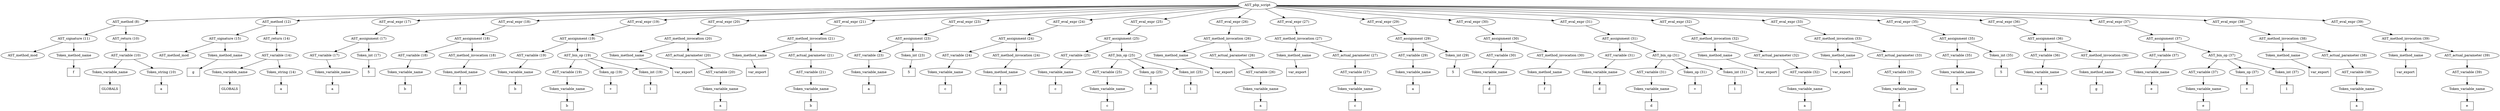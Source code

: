 /*
 * AST in dot format generated by phc -- the PHP compiler
 */

digraph AST {
node_0 [label="AST_php_script"];
node_1 [label="AST_method (8)"];
node_2 [label="AST_signature (11)"];
node_3 [label="AST_method_mod"];
node_4 [label="Token_method_name"];
node_5 [label="f", shape=box]
node_4 -> node_5;
node_2 -> node_4;
node_2 -> node_3;
node_6 [label="AST_return (10)"];
node_7 [label="AST_variable (10)"];
node_8 [label="Token_variable_name"];
node_9 [label="GLOBALS", shape=box]
node_8 -> node_9;
node_10 [label="Token_string (10)"];
node_11 [label="a", shape=box]
node_10 -> node_11;
node_7 -> node_10;
node_7 -> node_8;
node_6 -> node_7;
node_1 -> node_6;
node_1 -> node_2;
node_12 [label="AST_method (12)"];
node_13 [label="AST_signature (15)"];
node_14 [label="AST_method_mod"];
node_15 [label="Token_method_name"];
node_16 [label="g", shape=box]
node_15 -> node_16;
node_13 -> node_15;
node_13 -> node_14;
node_17 [label="AST_return (14)"];
node_18 [label="AST_variable (14)"];
node_19 [label="Token_variable_name"];
node_20 [label="GLOBALS", shape=box]
node_19 -> node_20;
node_21 [label="Token_string (14)"];
node_22 [label="a", shape=box]
node_21 -> node_22;
node_18 -> node_21;
node_18 -> node_19;
node_17 -> node_18;
node_12 -> node_17;
node_12 -> node_13;
node_23 [label="AST_eval_expr (17)"];
node_24 [label="AST_assignment (17)"];
node_25 [label="AST_variable (17)"];
node_26 [label="Token_variable_name"];
node_27 [label="a", shape=box]
node_26 -> node_27;
node_25 -> node_26;
node_28 [label="Token_int (17)"];
node_29 [label="5", shape=box]
node_28 -> node_29;
node_24 -> node_28;
node_24 -> node_25;
node_23 -> node_24;
node_30 [label="AST_eval_expr (18)"];
node_31 [label="AST_assignment (18)"];
node_32 [label="AST_variable (18)"];
node_33 [label="Token_variable_name"];
node_34 [label="b", shape=box]
node_33 -> node_34;
node_32 -> node_33;
node_35 [label="AST_method_invocation (18)"];
node_36 [label="Token_method_name"];
node_37 [label="f", shape=box]
node_36 -> node_37;
node_35 -> node_36;
node_31 -> node_35;
node_31 -> node_32;
node_30 -> node_31;
node_38 [label="AST_eval_expr (19)"];
node_39 [label="AST_assignment (19)"];
node_40 [label="AST_variable (19)"];
node_41 [label="Token_variable_name"];
node_42 [label="b", shape=box]
node_41 -> node_42;
node_40 -> node_41;
node_43 [label="AST_bin_op (19)"];
node_44 [label="AST_variable (19)"];
node_45 [label="Token_variable_name"];
node_46 [label="b", shape=box]
node_45 -> node_46;
node_44 -> node_45;
node_47 [label="Token_op (19)"];
node_48 [label="+", shape=box]
node_47 -> node_48;
node_49 [label="Token_int (19)"];
node_50 [label="1", shape=box]
node_49 -> node_50;
node_43 -> node_49;
node_43 -> node_47;
node_43 -> node_44;
node_39 -> node_43;
node_39 -> node_40;
node_38 -> node_39;
node_51 [label="AST_eval_expr (20)"];
node_52 [label="AST_method_invocation (20)"];
node_53 [label="Token_method_name"];
node_54 [label="var_export", shape=box]
node_53 -> node_54;
node_55 [label="AST_actual_parameter (20)"];
node_56 [label="AST_variable (20)"];
node_57 [label="Token_variable_name"];
node_58 [label="a", shape=box]
node_57 -> node_58;
node_56 -> node_57;
node_55 -> node_56;
node_52 -> node_55;
node_52 -> node_53;
node_51 -> node_52;
node_59 [label="AST_eval_expr (21)"];
node_60 [label="AST_method_invocation (21)"];
node_61 [label="Token_method_name"];
node_62 [label="var_export", shape=box]
node_61 -> node_62;
node_63 [label="AST_actual_parameter (21)"];
node_64 [label="AST_variable (21)"];
node_65 [label="Token_variable_name"];
node_66 [label="b", shape=box]
node_65 -> node_66;
node_64 -> node_65;
node_63 -> node_64;
node_60 -> node_63;
node_60 -> node_61;
node_59 -> node_60;
node_67 [label="AST_eval_expr (23)"];
node_68 [label="AST_assignment (23)"];
node_69 [label="AST_variable (23)"];
node_70 [label="Token_variable_name"];
node_71 [label="a", shape=box]
node_70 -> node_71;
node_69 -> node_70;
node_72 [label="Token_int (23)"];
node_73 [label="5", shape=box]
node_72 -> node_73;
node_68 -> node_72;
node_68 -> node_69;
node_67 -> node_68;
node_74 [label="AST_eval_expr (24)"];
node_75 [label="AST_assignment (24)"];
node_76 [label="AST_variable (24)"];
node_77 [label="Token_variable_name"];
node_78 [label="c", shape=box]
node_77 -> node_78;
node_76 -> node_77;
node_79 [label="AST_method_invocation (24)"];
node_80 [label="Token_method_name"];
node_81 [label="g", shape=box]
node_80 -> node_81;
node_79 -> node_80;
node_75 -> node_79;
node_75 -> node_76;
node_74 -> node_75;
node_82 [label="AST_eval_expr (25)"];
node_83 [label="AST_assignment (25)"];
node_84 [label="AST_variable (25)"];
node_85 [label="Token_variable_name"];
node_86 [label="c", shape=box]
node_85 -> node_86;
node_84 -> node_85;
node_87 [label="AST_bin_op (25)"];
node_88 [label="AST_variable (25)"];
node_89 [label="Token_variable_name"];
node_90 [label="c", shape=box]
node_89 -> node_90;
node_88 -> node_89;
node_91 [label="Token_op (25)"];
node_92 [label="+", shape=box]
node_91 -> node_92;
node_93 [label="Token_int (25)"];
node_94 [label="1", shape=box]
node_93 -> node_94;
node_87 -> node_93;
node_87 -> node_91;
node_87 -> node_88;
node_83 -> node_87;
node_83 -> node_84;
node_82 -> node_83;
node_95 [label="AST_eval_expr (26)"];
node_96 [label="AST_method_invocation (26)"];
node_97 [label="Token_method_name"];
node_98 [label="var_export", shape=box]
node_97 -> node_98;
node_99 [label="AST_actual_parameter (26)"];
node_100 [label="AST_variable (26)"];
node_101 [label="Token_variable_name"];
node_102 [label="a", shape=box]
node_101 -> node_102;
node_100 -> node_101;
node_99 -> node_100;
node_96 -> node_99;
node_96 -> node_97;
node_95 -> node_96;
node_103 [label="AST_eval_expr (27)"];
node_104 [label="AST_method_invocation (27)"];
node_105 [label="Token_method_name"];
node_106 [label="var_export", shape=box]
node_105 -> node_106;
node_107 [label="AST_actual_parameter (27)"];
node_108 [label="AST_variable (27)"];
node_109 [label="Token_variable_name"];
node_110 [label="c", shape=box]
node_109 -> node_110;
node_108 -> node_109;
node_107 -> node_108;
node_104 -> node_107;
node_104 -> node_105;
node_103 -> node_104;
node_111 [label="AST_eval_expr (29)"];
node_112 [label="AST_assignment (29)"];
node_113 [label="AST_variable (29)"];
node_114 [label="Token_variable_name"];
node_115 [label="a", shape=box]
node_114 -> node_115;
node_113 -> node_114;
node_116 [label="Token_int (29)"];
node_117 [label="5", shape=box]
node_116 -> node_117;
node_112 -> node_116;
node_112 -> node_113;
node_111 -> node_112;
node_118 [label="AST_eval_expr (30)"];
node_119 [label="AST_assignment (30)"];
node_120 [label="AST_variable (30)"];
node_121 [label="Token_variable_name"];
node_122 [label="d", shape=box]
node_121 -> node_122;
node_120 -> node_121;
node_123 [label="AST_method_invocation (30)"];
node_124 [label="Token_method_name"];
node_125 [label="f", shape=box]
node_124 -> node_125;
node_123 -> node_124;
node_119 -> node_123;
node_119 -> node_120;
node_118 -> node_119;
node_126 [label="AST_eval_expr (31)"];
node_127 [label="AST_assignment (31)"];
node_128 [label="AST_variable (31)"];
node_129 [label="Token_variable_name"];
node_130 [label="d", shape=box]
node_129 -> node_130;
node_128 -> node_129;
node_131 [label="AST_bin_op (31)"];
node_132 [label="AST_variable (31)"];
node_133 [label="Token_variable_name"];
node_134 [label="d", shape=box]
node_133 -> node_134;
node_132 -> node_133;
node_135 [label="Token_op (31)"];
node_136 [label="+", shape=box]
node_135 -> node_136;
node_137 [label="Token_int (31)"];
node_138 [label="1", shape=box]
node_137 -> node_138;
node_131 -> node_137;
node_131 -> node_135;
node_131 -> node_132;
node_127 -> node_131;
node_127 -> node_128;
node_126 -> node_127;
node_139 [label="AST_eval_expr (32)"];
node_140 [label="AST_method_invocation (32)"];
node_141 [label="Token_method_name"];
node_142 [label="var_export", shape=box]
node_141 -> node_142;
node_143 [label="AST_actual_parameter (32)"];
node_144 [label="AST_variable (32)"];
node_145 [label="Token_variable_name"];
node_146 [label="a", shape=box]
node_145 -> node_146;
node_144 -> node_145;
node_143 -> node_144;
node_140 -> node_143;
node_140 -> node_141;
node_139 -> node_140;
node_147 [label="AST_eval_expr (33)"];
node_148 [label="AST_method_invocation (33)"];
node_149 [label="Token_method_name"];
node_150 [label="var_export", shape=box]
node_149 -> node_150;
node_151 [label="AST_actual_parameter (33)"];
node_152 [label="AST_variable (33)"];
node_153 [label="Token_variable_name"];
node_154 [label="d", shape=box]
node_153 -> node_154;
node_152 -> node_153;
node_151 -> node_152;
node_148 -> node_151;
node_148 -> node_149;
node_147 -> node_148;
node_155 [label="AST_eval_expr (35)"];
node_156 [label="AST_assignment (35)"];
node_157 [label="AST_variable (35)"];
node_158 [label="Token_variable_name"];
node_159 [label="a", shape=box]
node_158 -> node_159;
node_157 -> node_158;
node_160 [label="Token_int (35)"];
node_161 [label="5", shape=box]
node_160 -> node_161;
node_156 -> node_160;
node_156 -> node_157;
node_155 -> node_156;
node_162 [label="AST_eval_expr (36)"];
node_163 [label="AST_assignment (36)"];
node_164 [label="AST_variable (36)"];
node_165 [label="Token_variable_name"];
node_166 [label="e", shape=box]
node_165 -> node_166;
node_164 -> node_165;
node_167 [label="AST_method_invocation (36)"];
node_168 [label="Token_method_name"];
node_169 [label="g", shape=box]
node_168 -> node_169;
node_167 -> node_168;
node_163 -> node_167;
node_163 -> node_164;
node_162 -> node_163;
node_170 [label="AST_eval_expr (37)"];
node_171 [label="AST_assignment (37)"];
node_172 [label="AST_variable (37)"];
node_173 [label="Token_variable_name"];
node_174 [label="e", shape=box]
node_173 -> node_174;
node_172 -> node_173;
node_175 [label="AST_bin_op (37)"];
node_176 [label="AST_variable (37)"];
node_177 [label="Token_variable_name"];
node_178 [label="e", shape=box]
node_177 -> node_178;
node_176 -> node_177;
node_179 [label="Token_op (37)"];
node_180 [label="+", shape=box]
node_179 -> node_180;
node_181 [label="Token_int (37)"];
node_182 [label="1", shape=box]
node_181 -> node_182;
node_175 -> node_181;
node_175 -> node_179;
node_175 -> node_176;
node_171 -> node_175;
node_171 -> node_172;
node_170 -> node_171;
node_183 [label="AST_eval_expr (38)"];
node_184 [label="AST_method_invocation (38)"];
node_185 [label="Token_method_name"];
node_186 [label="var_export", shape=box]
node_185 -> node_186;
node_187 [label="AST_actual_parameter (38)"];
node_188 [label="AST_variable (38)"];
node_189 [label="Token_variable_name"];
node_190 [label="a", shape=box]
node_189 -> node_190;
node_188 -> node_189;
node_187 -> node_188;
node_184 -> node_187;
node_184 -> node_185;
node_183 -> node_184;
node_191 [label="AST_eval_expr (39)"];
node_192 [label="AST_method_invocation (39)"];
node_193 [label="Token_method_name"];
node_194 [label="var_export", shape=box]
node_193 -> node_194;
node_195 [label="AST_actual_parameter (39)"];
node_196 [label="AST_variable (39)"];
node_197 [label="Token_variable_name"];
node_198 [label="e", shape=box]
node_197 -> node_198;
node_196 -> node_197;
node_195 -> node_196;
node_192 -> node_195;
node_192 -> node_193;
node_191 -> node_192;
node_0 -> node_191;
node_0 -> node_183;
node_0 -> node_170;
node_0 -> node_162;
node_0 -> node_155;
node_0 -> node_147;
node_0 -> node_139;
node_0 -> node_126;
node_0 -> node_118;
node_0 -> node_111;
node_0 -> node_103;
node_0 -> node_95;
node_0 -> node_82;
node_0 -> node_74;
node_0 -> node_67;
node_0 -> node_59;
node_0 -> node_51;
node_0 -> node_38;
node_0 -> node_30;
node_0 -> node_23;
node_0 -> node_12;
node_0 -> node_1;
}
